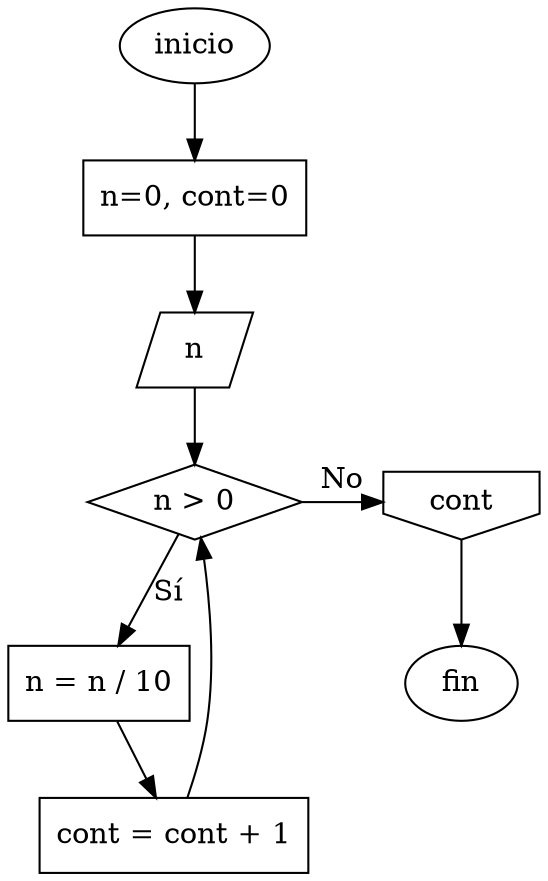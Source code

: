 digraph {
	0 [label=inicio shape=ellipse]
	2 [label="n=0, cont=0" shape=box]
	0 -> 2
	4 [label=n shape=parallelogram]
	2 -> 4
	4 -> 6
	6 -> 15 [label=No]
	{
		rank=same
		6 [label="n > 0" shape=diamond]
		15 [label=cont shape=invhouse]
	}
	8 [label="n = n / 10" shape=box]
	6 -> 8 [label="Sí"]
	10 [label="cont = cont + 1" shape=box]
	8 -> 10
	10 -> 6
	17 [label=fin shape=ellipse]
	15 -> 17
}
